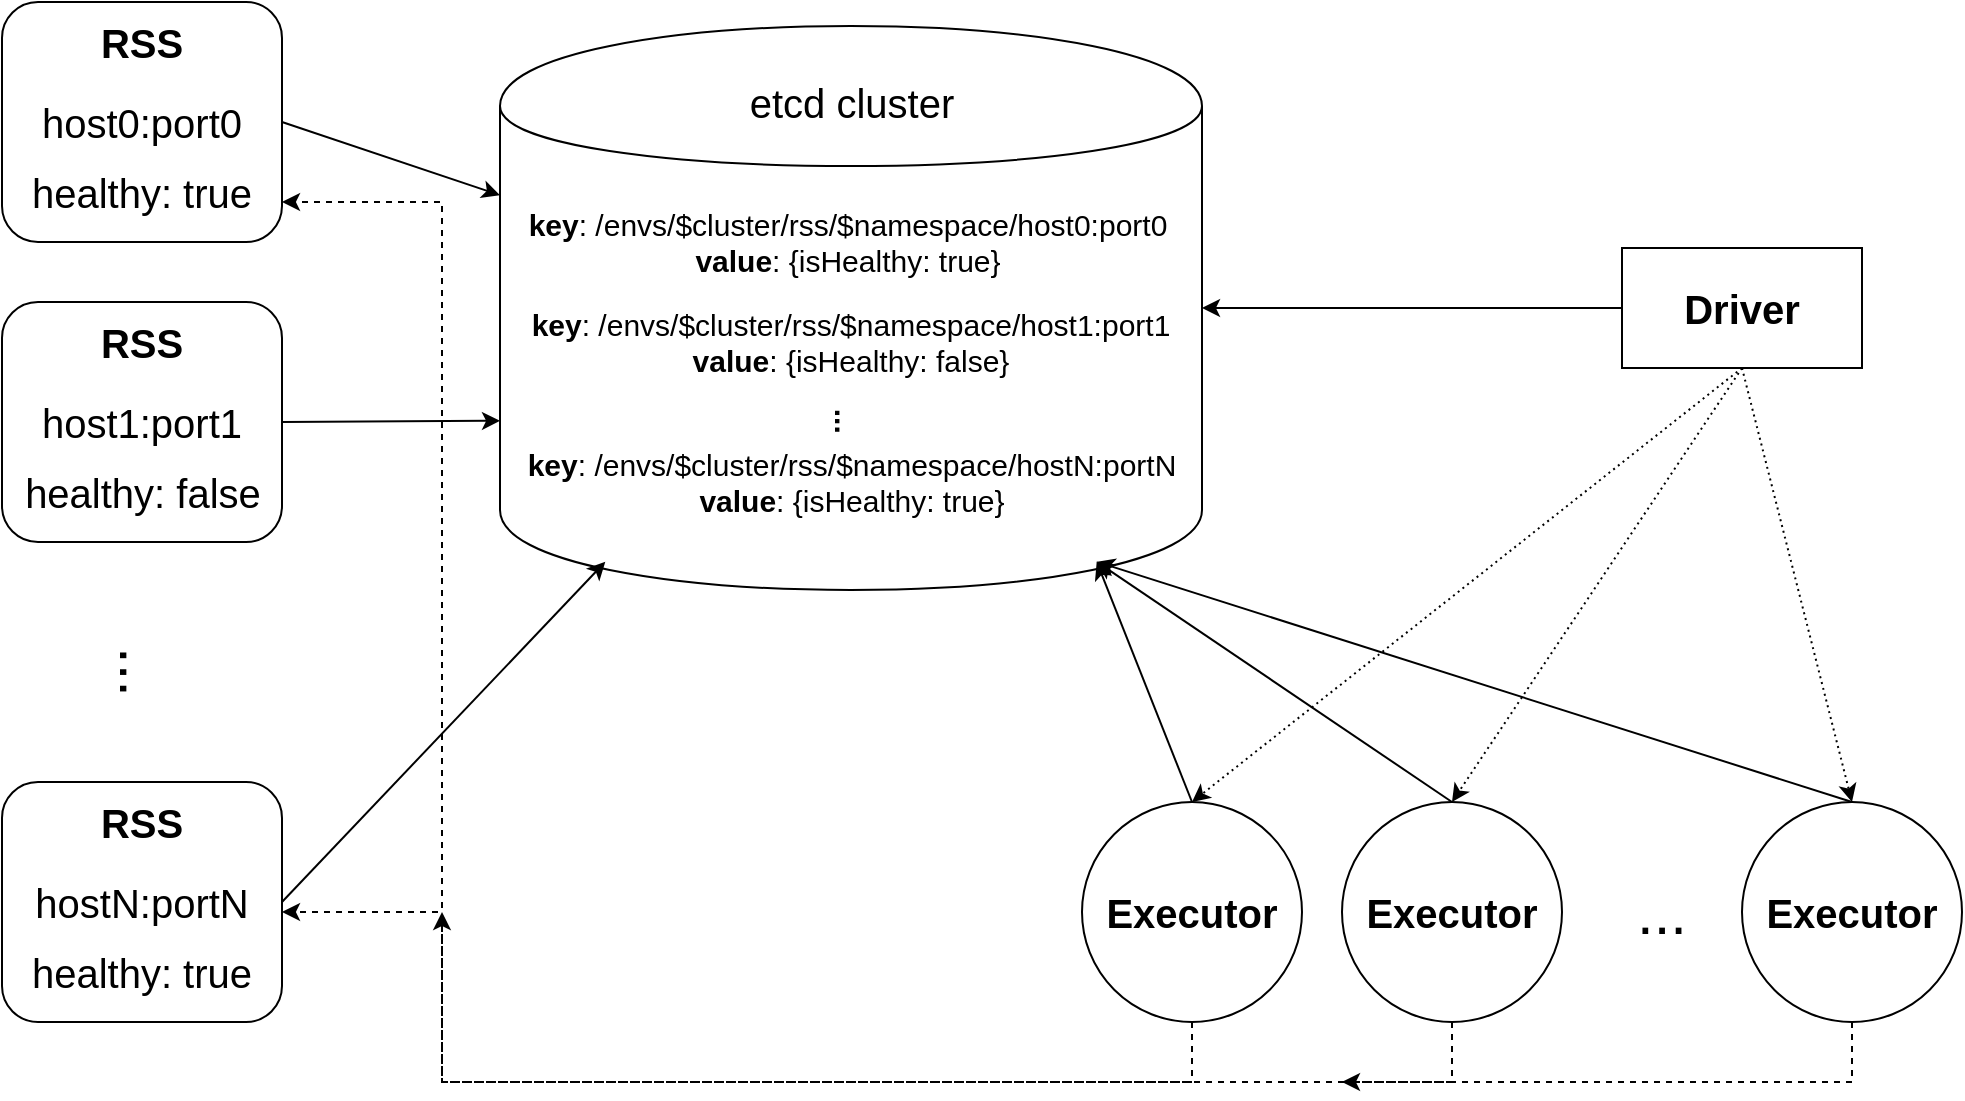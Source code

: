 <mxfile version="12.5.3" type="device"><diagram id="bCAs52iekZBM3nHF-b1f" name="Page-1"><mxGraphModel dx="1422" dy="823" grid="1" gridSize="10" guides="1" tooltips="1" connect="1" arrows="1" fold="1" page="1" pageScale="1" pageWidth="1169" pageHeight="827" math="0" shadow="0"><root><mxCell id="0"/><mxCell id="1" parent="0"/><mxCell id="vfv1fN046ufyneHGTPQ2-1" value="" style="shape=cylinder;whiteSpace=wrap;html=1;boundedLbl=1;backgroundOutline=1;" vertex="1" parent="1"><mxGeometry x="409" y="272" width="351" height="282" as="geometry"/></mxCell><mxCell id="vfv1fN046ufyneHGTPQ2-11" value="" style="rounded=1;whiteSpace=wrap;html=1;" vertex="1" parent="1"><mxGeometry x="160" y="410" width="140" height="120" as="geometry"/></mxCell><mxCell id="vfv1fN046ufyneHGTPQ2-12" value="&lt;font style=&quot;font-size: 20px&quot;&gt;&lt;b&gt;RSS&lt;/b&gt;&lt;/font&gt;" style="text;html=1;strokeColor=none;fillColor=none;align=center;verticalAlign=middle;whiteSpace=wrap;rounded=0;" vertex="1" parent="1"><mxGeometry x="200" y="420" width="60" height="20" as="geometry"/></mxCell><mxCell id="vfv1fN046ufyneHGTPQ2-13" value="" style="rounded=1;whiteSpace=wrap;html=1;" vertex="1" parent="1"><mxGeometry x="160" y="650" width="140" height="120" as="geometry"/></mxCell><mxCell id="vfv1fN046ufyneHGTPQ2-14" value="&lt;font style=&quot;font-size: 20px&quot;&gt;&lt;b&gt;RSS&lt;/b&gt;&lt;/font&gt;" style="text;html=1;strokeColor=none;fillColor=none;align=center;verticalAlign=middle;whiteSpace=wrap;rounded=0;" vertex="1" parent="1"><mxGeometry x="200" y="660" width="60" height="20" as="geometry"/></mxCell><mxCell id="vfv1fN046ufyneHGTPQ2-15" value="" style="rounded=1;whiteSpace=wrap;html=1;" vertex="1" parent="1"><mxGeometry x="160" y="260" width="140" height="120" as="geometry"/></mxCell><mxCell id="vfv1fN046ufyneHGTPQ2-16" value="&lt;font style=&quot;font-size: 20px&quot;&gt;&lt;b&gt;RSS&lt;/b&gt;&lt;/font&gt;" style="text;html=1;strokeColor=none;fillColor=none;align=center;verticalAlign=middle;whiteSpace=wrap;rounded=0;" vertex="1" parent="1"><mxGeometry x="200" y="270" width="60" height="20" as="geometry"/></mxCell><mxCell id="vfv1fN046ufyneHGTPQ2-17" value="&lt;font style=&quot;font-size: 30px&quot;&gt;...&lt;/font&gt;" style="text;html=1;strokeColor=none;fillColor=none;align=center;verticalAlign=middle;whiteSpace=wrap;rounded=0;direction=west;flipV=1;rotation=90;" vertex="1" parent="1"><mxGeometry x="205" y="585" width="50" height="20" as="geometry"/></mxCell><mxCell id="vfv1fN046ufyneHGTPQ2-18" value="&lt;font style=&quot;font-size: 20px&quot;&gt;etcd cluster&lt;/font&gt;" style="text;html=1;strokeColor=none;fillColor=none;align=center;verticalAlign=middle;whiteSpace=wrap;rounded=0;" vertex="1" parent="1"><mxGeometry x="524.5" y="290" width="120" height="40" as="geometry"/></mxCell><mxCell id="vfv1fN046ufyneHGTPQ2-20" value="" style="endArrow=classic;html=1;exitX=1;exitY=0.5;exitDx=0;exitDy=0;entryX=0;entryY=0.3;entryDx=0;entryDy=0;" edge="1" parent="1" source="vfv1fN046ufyneHGTPQ2-15" target="vfv1fN046ufyneHGTPQ2-1"><mxGeometry width="50" height="50" relative="1" as="geometry"><mxPoint x="400" y="420" as="sourcePoint"/><mxPoint x="450" y="370" as="targetPoint"/></mxGeometry></mxCell><mxCell id="vfv1fN046ufyneHGTPQ2-21" value="" style="endArrow=classic;html=1;exitX=1;exitY=0.5;exitDx=0;exitDy=0;entryX=0;entryY=0.7;entryDx=0;entryDy=0;" edge="1" parent="1" source="vfv1fN046ufyneHGTPQ2-11" target="vfv1fN046ufyneHGTPQ2-1"><mxGeometry width="50" height="50" relative="1" as="geometry"><mxPoint x="310" y="330" as="sourcePoint"/><mxPoint x="419" y="264.485" as="targetPoint"/></mxGeometry></mxCell><mxCell id="vfv1fN046ufyneHGTPQ2-22" value="" style="endArrow=classic;html=1;exitX=1;exitY=0.5;exitDx=0;exitDy=0;entryX=0.15;entryY=0.95;entryDx=0;entryDy=0;entryPerimeter=0;" edge="1" parent="1" source="vfv1fN046ufyneHGTPQ2-13" target="vfv1fN046ufyneHGTPQ2-1"><mxGeometry width="50" height="50" relative="1" as="geometry"><mxPoint x="400" y="695" as="sourcePoint"/><mxPoint x="410" y="250" as="targetPoint"/></mxGeometry></mxCell><mxCell id="vfv1fN046ufyneHGTPQ2-23" value="&lt;font style=&quot;font-size: 20px&quot;&gt;host0:port0&lt;/font&gt;" style="text;html=1;strokeColor=none;fillColor=none;align=center;verticalAlign=middle;whiteSpace=wrap;rounded=0;" vertex="1" parent="1"><mxGeometry x="165" y="310" width="130" height="20" as="geometry"/></mxCell><mxCell id="vfv1fN046ufyneHGTPQ2-24" value="&lt;font style=&quot;font-size: 20px&quot;&gt;healthy: true&lt;/font&gt;" style="text;html=1;strokeColor=none;fillColor=none;align=center;verticalAlign=middle;whiteSpace=wrap;rounded=0;" vertex="1" parent="1"><mxGeometry x="171.13" y="340" width="117.75" height="30" as="geometry"/></mxCell><mxCell id="vfv1fN046ufyneHGTPQ2-25" value="&lt;font style=&quot;font-size: 20px&quot;&gt;host1:port1&lt;/font&gt;" style="text;html=1;strokeColor=none;fillColor=none;align=center;verticalAlign=middle;whiteSpace=wrap;rounded=0;" vertex="1" parent="1"><mxGeometry x="165" y="460" width="130" height="20" as="geometry"/></mxCell><mxCell id="vfv1fN046ufyneHGTPQ2-26" value="&lt;font style=&quot;font-size: 20px&quot;&gt;healthy: false&lt;/font&gt;" style="text;html=1;strokeColor=none;fillColor=none;align=center;verticalAlign=middle;whiteSpace=wrap;rounded=0;" vertex="1" parent="1"><mxGeometry x="165.56" y="490" width="128.88" height="30" as="geometry"/></mxCell><mxCell id="vfv1fN046ufyneHGTPQ2-27" value="&lt;font style=&quot;font-size: 20px&quot;&gt;hostN:portN&lt;/font&gt;" style="text;html=1;strokeColor=none;fillColor=none;align=center;verticalAlign=middle;whiteSpace=wrap;rounded=0;" vertex="1" parent="1"><mxGeometry x="165.01" y="700" width="130" height="20" as="geometry"/></mxCell><mxCell id="vfv1fN046ufyneHGTPQ2-28" value="&lt;font style=&quot;font-size: 20px&quot;&gt;healthy: true&lt;/font&gt;" style="text;html=1;strokeColor=none;fillColor=none;align=center;verticalAlign=middle;whiteSpace=wrap;rounded=0;" vertex="1" parent="1"><mxGeometry x="171.14" y="730" width="117.75" height="30" as="geometry"/></mxCell><mxCell id="vfv1fN046ufyneHGTPQ2-29" value="&lt;b&gt;&lt;font style=&quot;font-size: 20px&quot;&gt;Driver&lt;/font&gt;&lt;/b&gt;" style="rounded=0;whiteSpace=wrap;html=1;" vertex="1" parent="1"><mxGeometry x="970" y="383" width="120" height="60" as="geometry"/></mxCell><mxCell id="vfv1fN046ufyneHGTPQ2-30" value="" style="endArrow=classic;html=1;exitX=0;exitY=0.5;exitDx=0;exitDy=0;entryX=1;entryY=0.5;entryDx=0;entryDy=0;" edge="1" parent="1" source="vfv1fN046ufyneHGTPQ2-29" target="vfv1fN046ufyneHGTPQ2-1"><mxGeometry width="50" height="50" relative="1" as="geometry"><mxPoint x="644.5" y="455" as="sourcePoint"/><mxPoint x="694.5" y="405" as="targetPoint"/></mxGeometry></mxCell><mxCell id="vfv1fN046ufyneHGTPQ2-51" style="edgeStyle=orthogonalEdgeStyle;rounded=0;orthogonalLoop=1;jettySize=auto;html=1;exitX=0.5;exitY=1;exitDx=0;exitDy=0;dashed=1;" edge="1" parent="1" source="vfv1fN046ufyneHGTPQ2-32"><mxGeometry relative="1" as="geometry"><mxPoint x="300" y="715" as="targetPoint"/><Array as="points"><mxPoint x="755" y="800"/><mxPoint x="380" y="800"/><mxPoint x="380" y="715"/></Array></mxGeometry></mxCell><mxCell id="vfv1fN046ufyneHGTPQ2-53" style="edgeStyle=orthogonalEdgeStyle;rounded=0;orthogonalLoop=1;jettySize=auto;html=1;exitX=0.5;exitY=1;exitDx=0;exitDy=0;dashed=1;" edge="1" parent="1" source="vfv1fN046ufyneHGTPQ2-32"><mxGeometry relative="1" as="geometry"><mxPoint x="300" y="360" as="targetPoint"/><Array as="points"><mxPoint x="755" y="800"/><mxPoint x="380" y="800"/><mxPoint x="380" y="360"/></Array></mxGeometry></mxCell><mxCell id="vfv1fN046ufyneHGTPQ2-32" value="&lt;b&gt;&lt;font style=&quot;font-size: 20px&quot;&gt;Executor&lt;/font&gt;&lt;/b&gt;" style="ellipse;whiteSpace=wrap;html=1;aspect=fixed;" vertex="1" parent="1"><mxGeometry x="700" y="660" width="110" height="110" as="geometry"/></mxCell><mxCell id="vfv1fN046ufyneHGTPQ2-54" style="edgeStyle=orthogonalEdgeStyle;rounded=0;orthogonalLoop=1;jettySize=auto;html=1;exitX=0.5;exitY=1;exitDx=0;exitDy=0;dashed=1;" edge="1" parent="1" source="vfv1fN046ufyneHGTPQ2-37"><mxGeometry relative="1" as="geometry"><mxPoint x="380" y="715" as="targetPoint"/><Array as="points"><mxPoint x="885" y="800"/><mxPoint x="380" y="800"/></Array></mxGeometry></mxCell><mxCell id="vfv1fN046ufyneHGTPQ2-37" value="&lt;b&gt;&lt;font style=&quot;font-size: 20px&quot;&gt;Executor&lt;/font&gt;&lt;/b&gt;" style="ellipse;whiteSpace=wrap;html=1;aspect=fixed;" vertex="1" parent="1"><mxGeometry x="830" y="660" width="110" height="110" as="geometry"/></mxCell><mxCell id="vfv1fN046ufyneHGTPQ2-55" style="edgeStyle=orthogonalEdgeStyle;rounded=0;orthogonalLoop=1;jettySize=auto;html=1;exitX=0.5;exitY=1;exitDx=0;exitDy=0;dashed=1;" edge="1" parent="1" source="vfv1fN046ufyneHGTPQ2-38"><mxGeometry relative="1" as="geometry"><mxPoint x="830" y="800" as="targetPoint"/><Array as="points"><mxPoint x="1085" y="800"/></Array></mxGeometry></mxCell><mxCell id="vfv1fN046ufyneHGTPQ2-38" value="&lt;b&gt;&lt;font style=&quot;font-size: 20px&quot;&gt;Executor&lt;/font&gt;&lt;/b&gt;" style="ellipse;whiteSpace=wrap;html=1;aspect=fixed;" vertex="1" parent="1"><mxGeometry x="1030" y="660" width="110" height="110" as="geometry"/></mxCell><mxCell id="vfv1fN046ufyneHGTPQ2-40" value="" style="endArrow=classic;html=1;entryX=0.85;entryY=0.95;entryDx=0;entryDy=0;entryPerimeter=0;exitX=0.5;exitY=0;exitDx=0;exitDy=0;" edge="1" parent="1" source="vfv1fN046ufyneHGTPQ2-32" target="vfv1fN046ufyneHGTPQ2-1"><mxGeometry width="50" height="50" relative="1" as="geometry"><mxPoint x="460" y="800" as="sourcePoint"/><mxPoint x="510" y="750" as="targetPoint"/></mxGeometry></mxCell><mxCell id="vfv1fN046ufyneHGTPQ2-41" value="" style="endArrow=classic;html=1;entryX=0.85;entryY=0.95;entryDx=0;entryDy=0;entryPerimeter=0;exitX=0.5;exitY=0;exitDx=0;exitDy=0;" edge="1" parent="1" source="vfv1fN046ufyneHGTPQ2-37" target="vfv1fN046ufyneHGTPQ2-1"><mxGeometry width="50" height="50" relative="1" as="geometry"><mxPoint x="765" y="670" as="sourcePoint"/><mxPoint x="717.35" y="549.9" as="targetPoint"/></mxGeometry></mxCell><mxCell id="vfv1fN046ufyneHGTPQ2-42" value="" style="endArrow=classic;html=1;exitX=0.5;exitY=0;exitDx=0;exitDy=0;entryX=0.85;entryY=0.95;entryDx=0;entryDy=0;entryPerimeter=0;" edge="1" parent="1" source="vfv1fN046ufyneHGTPQ2-38" target="vfv1fN046ufyneHGTPQ2-1"><mxGeometry width="50" height="50" relative="1" as="geometry"><mxPoint x="895" y="670" as="sourcePoint"/><mxPoint x="710" y="540" as="targetPoint"/></mxGeometry></mxCell><mxCell id="vfv1fN046ufyneHGTPQ2-43" value="&lt;font style=&quot;font-size: 30px&quot;&gt;...&lt;/font&gt;" style="text;html=1;strokeColor=none;fillColor=none;align=center;verticalAlign=middle;whiteSpace=wrap;rounded=0;" vertex="1" parent="1"><mxGeometry x="970" y="705" width="40" height="20" as="geometry"/></mxCell><mxCell id="vfv1fN046ufyneHGTPQ2-44" value="" style="endArrow=classic;html=1;exitX=0.5;exitY=1;exitDx=0;exitDy=0;entryX=0.5;entryY=0;entryDx=0;entryDy=0;dashed=1;dashPattern=1 2;" edge="1" parent="1" source="vfv1fN046ufyneHGTPQ2-29" target="vfv1fN046ufyneHGTPQ2-38"><mxGeometry width="50" height="50" relative="1" as="geometry"><mxPoint x="970" y="400" as="sourcePoint"/><mxPoint x="1020" y="350" as="targetPoint"/></mxGeometry></mxCell><mxCell id="vfv1fN046ufyneHGTPQ2-45" value="" style="endArrow=classic;html=1;exitX=0.5;exitY=1;exitDx=0;exitDy=0;entryX=0.5;entryY=0;entryDx=0;entryDy=0;dashed=1;dashPattern=1 2;" edge="1" parent="1" source="vfv1fN046ufyneHGTPQ2-29" target="vfv1fN046ufyneHGTPQ2-37"><mxGeometry width="50" height="50" relative="1" as="geometry"><mxPoint x="1040" y="280" as="sourcePoint"/><mxPoint x="1095" y="670" as="targetPoint"/></mxGeometry></mxCell><mxCell id="vfv1fN046ufyneHGTPQ2-46" value="" style="endArrow=classic;html=1;exitX=0.5;exitY=1;exitDx=0;exitDy=0;entryX=0.5;entryY=0;entryDx=0;entryDy=0;dashed=1;dashPattern=1 2;" edge="1" parent="1" source="vfv1fN046ufyneHGTPQ2-29" target="vfv1fN046ufyneHGTPQ2-32"><mxGeometry width="50" height="50" relative="1" as="geometry"><mxPoint x="1040" y="280" as="sourcePoint"/><mxPoint x="895" y="670" as="targetPoint"/></mxGeometry></mxCell><mxCell id="vfv1fN046ufyneHGTPQ2-47" value="&lt;font style=&quot;font-size: 15px&quot;&gt;&lt;b&gt;key&lt;/b&gt;: /envs/$cluster/rss/$namespace/host0:port0&lt;br&gt;&lt;b&gt;value&lt;/b&gt;: {isHealthy: true}&lt;/font&gt;" style="text;html=1;strokeColor=none;fillColor=none;align=center;verticalAlign=middle;whiteSpace=wrap;rounded=0;" vertex="1" parent="1"><mxGeometry x="419.5" y="360" width="325.75" height="40" as="geometry"/></mxCell><mxCell id="vfv1fN046ufyneHGTPQ2-48" value="&lt;font style=&quot;font-size: 15px&quot;&gt;&lt;b&gt;key&lt;/b&gt;: /envs/$cluster/rss/$namespace/host1:port1&lt;br&gt;&lt;b&gt;value&lt;/b&gt;: {isHealthy: false}&lt;/font&gt;" style="text;html=1;strokeColor=none;fillColor=none;align=center;verticalAlign=middle;whiteSpace=wrap;rounded=0;" vertex="1" parent="1"><mxGeometry x="422.13" y="410" width="324.75" height="40" as="geometry"/></mxCell><mxCell id="vfv1fN046ufyneHGTPQ2-49" value="&lt;font style=&quot;font-size: 15px&quot;&gt;&lt;b&gt;key&lt;/b&gt;: /envs/$cluster/rss/$namespace/hostN:portN&lt;br&gt;&lt;b&gt;value&lt;/b&gt;: {isHealthy: true}&lt;/font&gt;" style="text;html=1;strokeColor=none;fillColor=none;align=center;verticalAlign=middle;whiteSpace=wrap;rounded=0;" vertex="1" parent="1"><mxGeometry x="416.62" y="480" width="335.75" height="40" as="geometry"/></mxCell><mxCell id="vfv1fN046ufyneHGTPQ2-50" value="&lt;b&gt;&lt;font style=&quot;font-size: 15px&quot;&gt;...&lt;/font&gt;&lt;/b&gt;" style="text;html=1;strokeColor=none;fillColor=none;align=center;verticalAlign=middle;whiteSpace=wrap;rounded=0;rotation=90;" vertex="1" parent="1"><mxGeometry x="562.38" y="460" width="40" height="20" as="geometry"/></mxCell></root></mxGraphModel></diagram></mxfile>